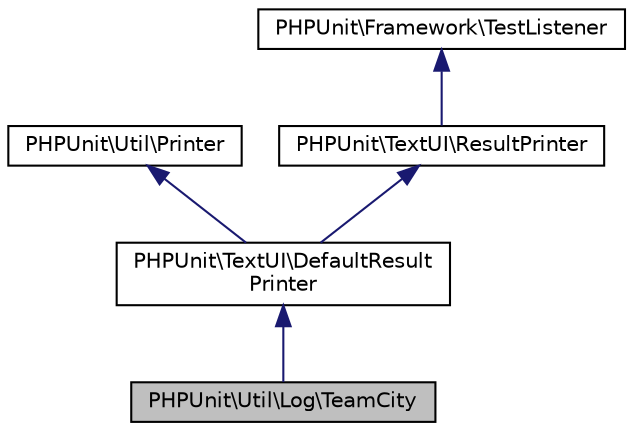 digraph "PHPUnit\Util\Log\TeamCity"
{
  edge [fontname="Helvetica",fontsize="10",labelfontname="Helvetica",labelfontsize="10"];
  node [fontname="Helvetica",fontsize="10",shape=record];
  Node0 [label="PHPUnit\\Util\\Log\\TeamCity",height=0.2,width=0.4,color="black", fillcolor="grey75", style="filled", fontcolor="black"];
  Node1 -> Node0 [dir="back",color="midnightblue",fontsize="10",style="solid",fontname="Helvetica"];
  Node1 [label="PHPUnit\\TextUI\\DefaultResult\lPrinter",height=0.2,width=0.4,color="black", fillcolor="white", style="filled",URL="$classPHPUnit_1_1TextUI_1_1DefaultResultPrinter.html"];
  Node2 -> Node1 [dir="back",color="midnightblue",fontsize="10",style="solid",fontname="Helvetica"];
  Node2 [label="PHPUnit\\Util\\Printer",height=0.2,width=0.4,color="black", fillcolor="white", style="filled",URL="$classPHPUnit_1_1Util_1_1Printer.html"];
  Node3 -> Node1 [dir="back",color="midnightblue",fontsize="10",style="solid",fontname="Helvetica"];
  Node3 [label="PHPUnit\\TextUI\\ResultPrinter",height=0.2,width=0.4,color="black", fillcolor="white", style="filled",URL="$interfacePHPUnit_1_1TextUI_1_1ResultPrinter.html"];
  Node4 -> Node3 [dir="back",color="midnightblue",fontsize="10",style="solid",fontname="Helvetica"];
  Node4 [label="PHPUnit\\Framework\\TestListener",height=0.2,width=0.4,color="black", fillcolor="white", style="filled",URL="$interfacePHPUnit_1_1Framework_1_1TestListener.html"];
}
